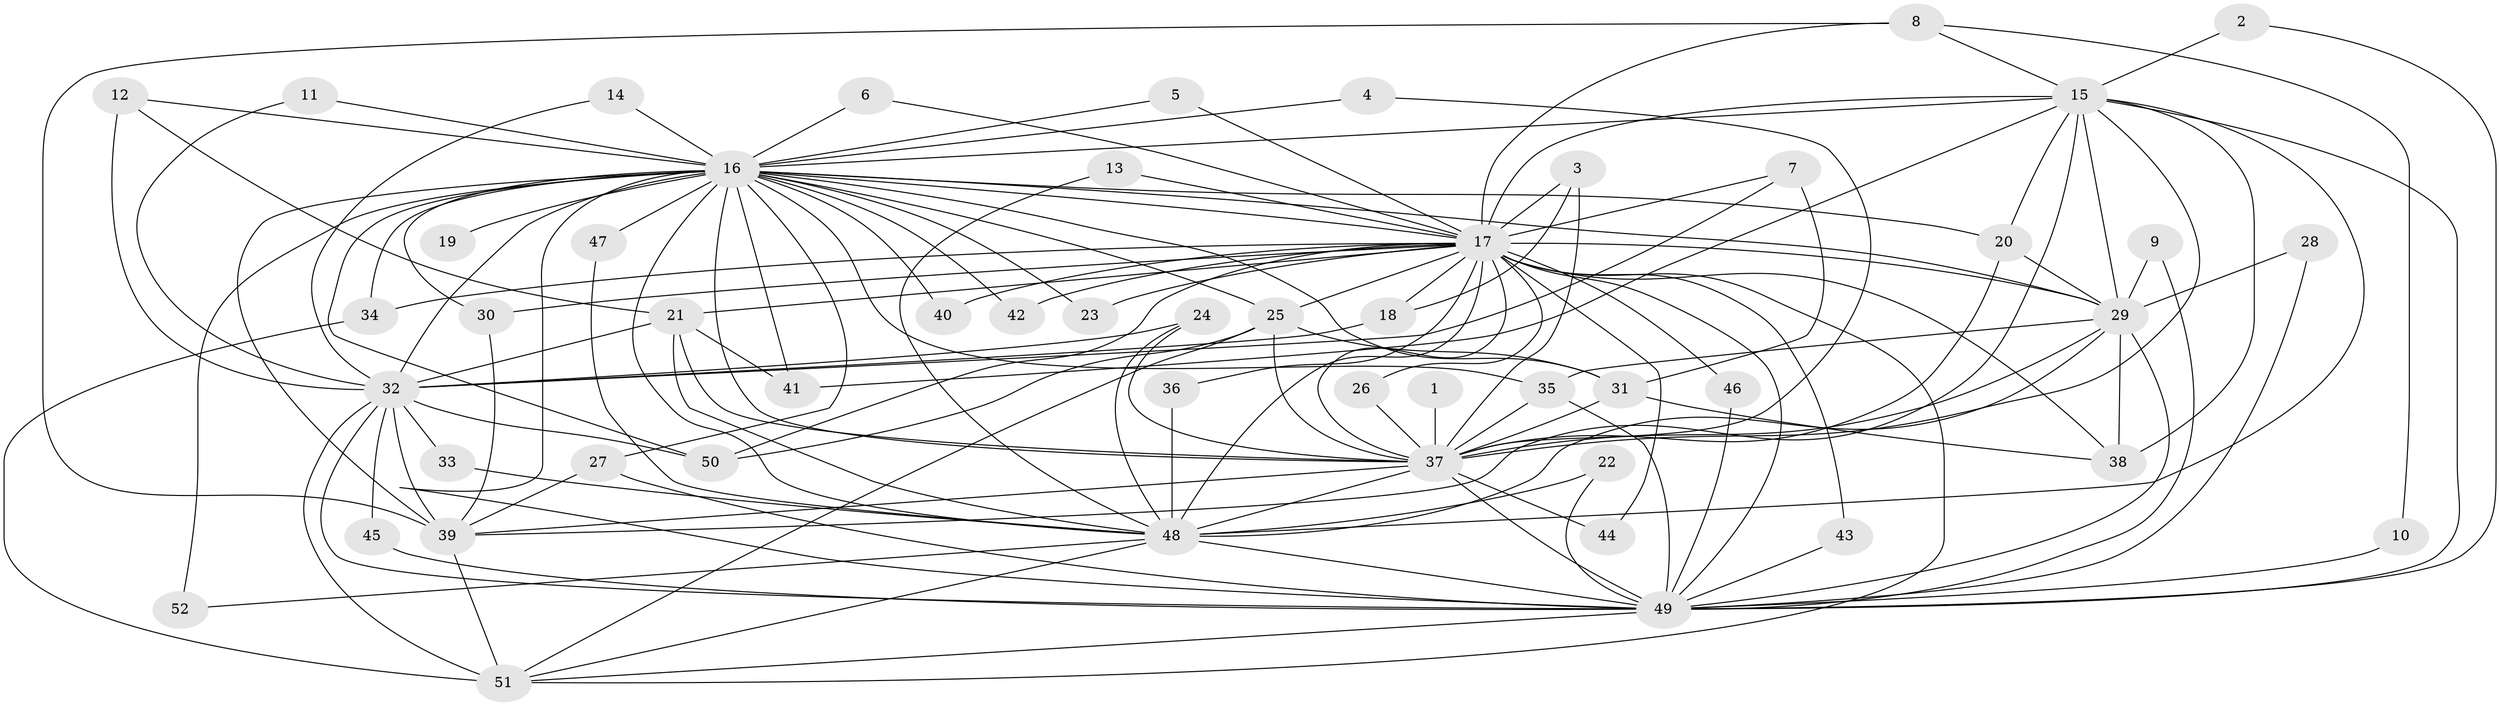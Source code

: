 // original degree distribution, {28: 0.009708737864077669, 19: 0.02912621359223301, 17: 0.009708737864077669, 23: 0.019417475728155338, 26: 0.009708737864077669, 16: 0.019417475728155338, 2: 0.5728155339805825, 3: 0.18446601941747573, 10: 0.009708737864077669, 4: 0.07766990291262135, 8: 0.019417475728155338, 7: 0.009708737864077669, 5: 0.019417475728155338, 6: 0.009708737864077669}
// Generated by graph-tools (version 1.1) at 2025/49/03/09/25 03:49:34]
// undirected, 52 vertices, 136 edges
graph export_dot {
graph [start="1"]
  node [color=gray90,style=filled];
  1;
  2;
  3;
  4;
  5;
  6;
  7;
  8;
  9;
  10;
  11;
  12;
  13;
  14;
  15;
  16;
  17;
  18;
  19;
  20;
  21;
  22;
  23;
  24;
  25;
  26;
  27;
  28;
  29;
  30;
  31;
  32;
  33;
  34;
  35;
  36;
  37;
  38;
  39;
  40;
  41;
  42;
  43;
  44;
  45;
  46;
  47;
  48;
  49;
  50;
  51;
  52;
  1 -- 37 [weight=2.0];
  2 -- 15 [weight=1.0];
  2 -- 49 [weight=1.0];
  3 -- 17 [weight=1.0];
  3 -- 18 [weight=1.0];
  3 -- 37 [weight=1.0];
  4 -- 16 [weight=1.0];
  4 -- 37 [weight=1.0];
  5 -- 16 [weight=1.0];
  5 -- 17 [weight=1.0];
  6 -- 16 [weight=1.0];
  6 -- 17 [weight=1.0];
  7 -- 17 [weight=1.0];
  7 -- 31 [weight=1.0];
  7 -- 32 [weight=1.0];
  8 -- 10 [weight=1.0];
  8 -- 15 [weight=1.0];
  8 -- 17 [weight=1.0];
  8 -- 39 [weight=1.0];
  9 -- 29 [weight=1.0];
  9 -- 49 [weight=1.0];
  10 -- 49 [weight=1.0];
  11 -- 16 [weight=1.0];
  11 -- 32 [weight=1.0];
  12 -- 16 [weight=1.0];
  12 -- 21 [weight=1.0];
  12 -- 32 [weight=1.0];
  13 -- 17 [weight=1.0];
  13 -- 48 [weight=1.0];
  14 -- 16 [weight=1.0];
  14 -- 32 [weight=1.0];
  15 -- 16 [weight=2.0];
  15 -- 17 [weight=2.0];
  15 -- 20 [weight=1.0];
  15 -- 29 [weight=1.0];
  15 -- 37 [weight=2.0];
  15 -- 38 [weight=1.0];
  15 -- 39 [weight=1.0];
  15 -- 41 [weight=1.0];
  15 -- 48 [weight=1.0];
  15 -- 49 [weight=2.0];
  16 -- 17 [weight=4.0];
  16 -- 19 [weight=1.0];
  16 -- 20 [weight=1.0];
  16 -- 23 [weight=1.0];
  16 -- 25 [weight=1.0];
  16 -- 27 [weight=1.0];
  16 -- 29 [weight=2.0];
  16 -- 30 [weight=1.0];
  16 -- 31 [weight=1.0];
  16 -- 32 [weight=3.0];
  16 -- 34 [weight=1.0];
  16 -- 35 [weight=2.0];
  16 -- 37 [weight=4.0];
  16 -- 39 [weight=1.0];
  16 -- 40 [weight=1.0];
  16 -- 41 [weight=1.0];
  16 -- 42 [weight=1.0];
  16 -- 47 [weight=2.0];
  16 -- 48 [weight=2.0];
  16 -- 49 [weight=3.0];
  16 -- 50 [weight=1.0];
  16 -- 52 [weight=1.0];
  17 -- 18 [weight=1.0];
  17 -- 21 [weight=1.0];
  17 -- 23 [weight=1.0];
  17 -- 25 [weight=1.0];
  17 -- 26 [weight=1.0];
  17 -- 29 [weight=2.0];
  17 -- 30 [weight=2.0];
  17 -- 34 [weight=1.0];
  17 -- 36 [weight=1.0];
  17 -- 37 [weight=4.0];
  17 -- 38 [weight=1.0];
  17 -- 40 [weight=1.0];
  17 -- 42 [weight=1.0];
  17 -- 43 [weight=1.0];
  17 -- 44 [weight=1.0];
  17 -- 46 [weight=1.0];
  17 -- 48 [weight=2.0];
  17 -- 49 [weight=2.0];
  17 -- 50 [weight=1.0];
  17 -- 51 [weight=1.0];
  18 -- 32 [weight=1.0];
  20 -- 29 [weight=1.0];
  20 -- 37 [weight=1.0];
  21 -- 32 [weight=1.0];
  21 -- 37 [weight=1.0];
  21 -- 41 [weight=1.0];
  21 -- 48 [weight=1.0];
  22 -- 48 [weight=1.0];
  22 -- 49 [weight=1.0];
  24 -- 32 [weight=1.0];
  24 -- 37 [weight=1.0];
  24 -- 48 [weight=1.0];
  25 -- 31 [weight=1.0];
  25 -- 37 [weight=1.0];
  25 -- 50 [weight=1.0];
  25 -- 51 [weight=1.0];
  26 -- 37 [weight=1.0];
  27 -- 39 [weight=1.0];
  27 -- 49 [weight=1.0];
  28 -- 29 [weight=1.0];
  28 -- 49 [weight=1.0];
  29 -- 35 [weight=1.0];
  29 -- 37 [weight=3.0];
  29 -- 38 [weight=1.0];
  29 -- 48 [weight=2.0];
  29 -- 49 [weight=1.0];
  30 -- 39 [weight=1.0];
  31 -- 37 [weight=1.0];
  31 -- 38 [weight=1.0];
  32 -- 33 [weight=1.0];
  32 -- 39 [weight=1.0];
  32 -- 45 [weight=1.0];
  32 -- 49 [weight=1.0];
  32 -- 50 [weight=1.0];
  32 -- 51 [weight=1.0];
  33 -- 48 [weight=1.0];
  34 -- 51 [weight=1.0];
  35 -- 37 [weight=1.0];
  35 -- 49 [weight=1.0];
  36 -- 48 [weight=1.0];
  37 -- 39 [weight=1.0];
  37 -- 44 [weight=2.0];
  37 -- 48 [weight=2.0];
  37 -- 49 [weight=2.0];
  39 -- 51 [weight=1.0];
  43 -- 49 [weight=1.0];
  45 -- 49 [weight=1.0];
  46 -- 49 [weight=1.0];
  47 -- 48 [weight=1.0];
  48 -- 49 [weight=1.0];
  48 -- 51 [weight=1.0];
  48 -- 52 [weight=1.0];
  49 -- 51 [weight=1.0];
}
